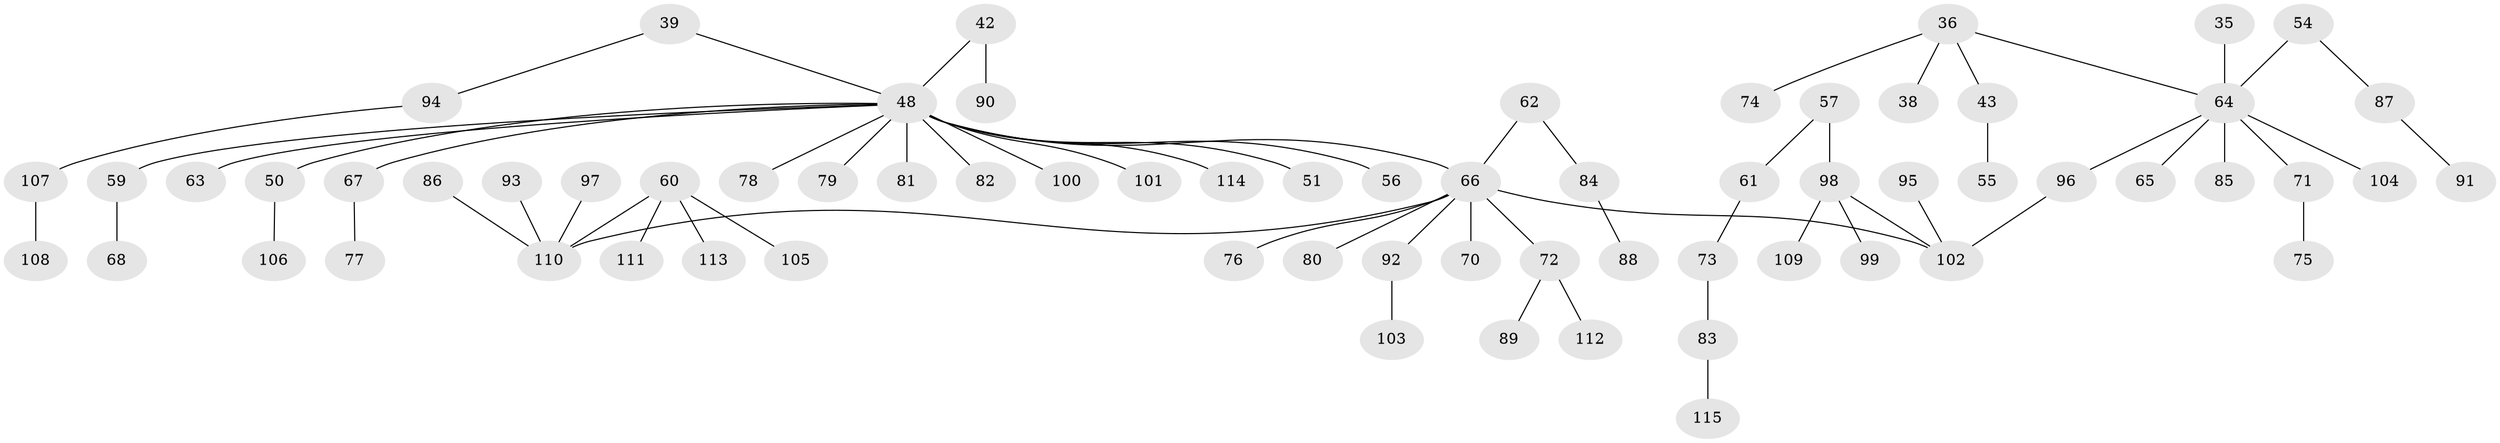 // original degree distribution, {5: 0.06086956521739131, 4: 0.06956521739130435, 3: 0.10434782608695652, 2: 0.23478260869565218, 6: 0.017391304347826087, 1: 0.5130434782608696}
// Generated by graph-tools (version 1.1) at 2025/56/03/04/25 21:56:56]
// undirected, 69 vertices, 68 edges
graph export_dot {
graph [start="1"]
  node [color=gray90,style=filled];
  35;
  36 [super="+26"];
  38;
  39;
  42;
  43;
  48 [super="+17+30+37+33"];
  50;
  51;
  54 [super="+32"];
  55;
  56;
  57;
  59;
  60 [super="+52+46"];
  61;
  62;
  63;
  64 [super="+18+29"];
  65;
  66 [super="+27+19+53+44+24+22+45"];
  67;
  68;
  70;
  71;
  72 [super="+34"];
  73;
  74;
  75;
  76;
  77;
  78;
  79;
  80;
  81;
  82;
  83;
  84;
  85;
  86;
  87;
  88;
  89;
  90;
  91;
  92 [super="+28"];
  93;
  94;
  95;
  96 [super="+8+13+20"];
  97;
  98 [super="+47"];
  99;
  100;
  101;
  102 [super="+6"];
  103;
  104;
  105;
  106;
  107;
  108;
  109;
  110 [super="+3+4+69+58"];
  111;
  112;
  113;
  114;
  115;
  35 -- 64;
  36 -- 64;
  36 -- 38;
  36 -- 74;
  36 -- 43;
  39 -- 94;
  39 -- 48;
  42 -- 90;
  42 -- 48;
  43 -- 55;
  48 -- 63;
  48 -- 100;
  48 -- 67;
  48 -- 101;
  48 -- 78;
  48 -- 66;
  48 -- 59;
  48 -- 79;
  48 -- 81;
  48 -- 82;
  48 -- 51;
  48 -- 50;
  48 -- 114;
  48 -- 56;
  50 -- 106;
  54 -- 87;
  54 -- 64;
  57 -- 61;
  57 -- 98;
  59 -- 68;
  60 -- 113;
  60 -- 105;
  60 -- 110;
  60 -- 111;
  61 -- 73;
  62 -- 84;
  62 -- 66;
  64 -- 71;
  64 -- 96;
  64 -- 65;
  64 -- 85;
  64 -- 104;
  66 -- 70;
  66 -- 76;
  66 -- 80;
  66 -- 92;
  66 -- 102;
  66 -- 110;
  66 -- 72;
  67 -- 77;
  71 -- 75;
  72 -- 89;
  72 -- 112;
  73 -- 83;
  83 -- 115;
  84 -- 88;
  86 -- 110;
  87 -- 91;
  92 -- 103;
  93 -- 110;
  94 -- 107;
  95 -- 102;
  96 -- 102;
  97 -- 110;
  98 -- 99;
  98 -- 102;
  98 -- 109;
  107 -- 108;
}
